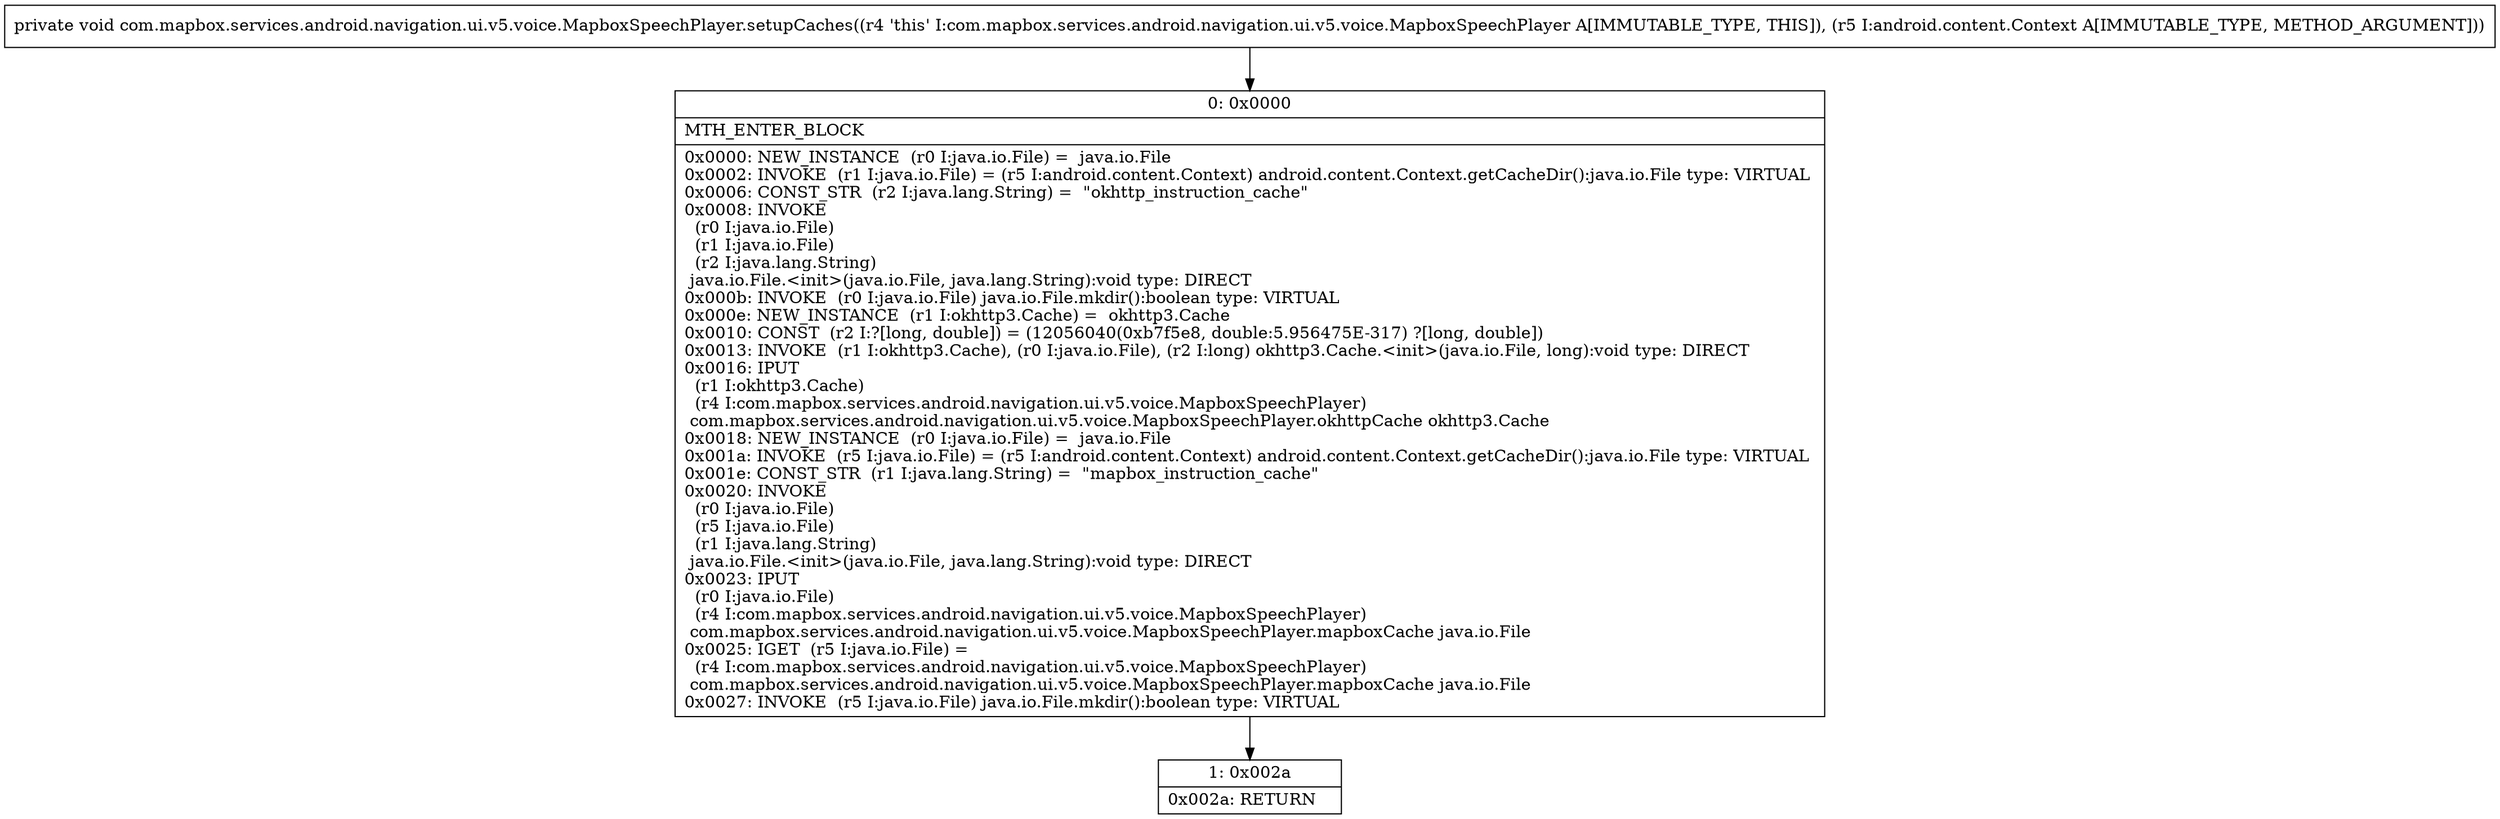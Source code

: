 digraph "CFG forcom.mapbox.services.android.navigation.ui.v5.voice.MapboxSpeechPlayer.setupCaches(Landroid\/content\/Context;)V" {
Node_0 [shape=record,label="{0\:\ 0x0000|MTH_ENTER_BLOCK\l|0x0000: NEW_INSTANCE  (r0 I:java.io.File) =  java.io.File \l0x0002: INVOKE  (r1 I:java.io.File) = (r5 I:android.content.Context) android.content.Context.getCacheDir():java.io.File type: VIRTUAL \l0x0006: CONST_STR  (r2 I:java.lang.String) =  \"okhttp_instruction_cache\" \l0x0008: INVOKE  \l  (r0 I:java.io.File)\l  (r1 I:java.io.File)\l  (r2 I:java.lang.String)\l java.io.File.\<init\>(java.io.File, java.lang.String):void type: DIRECT \l0x000b: INVOKE  (r0 I:java.io.File) java.io.File.mkdir():boolean type: VIRTUAL \l0x000e: NEW_INSTANCE  (r1 I:okhttp3.Cache) =  okhttp3.Cache \l0x0010: CONST  (r2 I:?[long, double]) = (12056040(0xb7f5e8, double:5.956475E\-317) ?[long, double]) \l0x0013: INVOKE  (r1 I:okhttp3.Cache), (r0 I:java.io.File), (r2 I:long) okhttp3.Cache.\<init\>(java.io.File, long):void type: DIRECT \l0x0016: IPUT  \l  (r1 I:okhttp3.Cache)\l  (r4 I:com.mapbox.services.android.navigation.ui.v5.voice.MapboxSpeechPlayer)\l com.mapbox.services.android.navigation.ui.v5.voice.MapboxSpeechPlayer.okhttpCache okhttp3.Cache \l0x0018: NEW_INSTANCE  (r0 I:java.io.File) =  java.io.File \l0x001a: INVOKE  (r5 I:java.io.File) = (r5 I:android.content.Context) android.content.Context.getCacheDir():java.io.File type: VIRTUAL \l0x001e: CONST_STR  (r1 I:java.lang.String) =  \"mapbox_instruction_cache\" \l0x0020: INVOKE  \l  (r0 I:java.io.File)\l  (r5 I:java.io.File)\l  (r1 I:java.lang.String)\l java.io.File.\<init\>(java.io.File, java.lang.String):void type: DIRECT \l0x0023: IPUT  \l  (r0 I:java.io.File)\l  (r4 I:com.mapbox.services.android.navigation.ui.v5.voice.MapboxSpeechPlayer)\l com.mapbox.services.android.navigation.ui.v5.voice.MapboxSpeechPlayer.mapboxCache java.io.File \l0x0025: IGET  (r5 I:java.io.File) = \l  (r4 I:com.mapbox.services.android.navigation.ui.v5.voice.MapboxSpeechPlayer)\l com.mapbox.services.android.navigation.ui.v5.voice.MapboxSpeechPlayer.mapboxCache java.io.File \l0x0027: INVOKE  (r5 I:java.io.File) java.io.File.mkdir():boolean type: VIRTUAL \l}"];
Node_1 [shape=record,label="{1\:\ 0x002a|0x002a: RETURN   \l}"];
MethodNode[shape=record,label="{private void com.mapbox.services.android.navigation.ui.v5.voice.MapboxSpeechPlayer.setupCaches((r4 'this' I:com.mapbox.services.android.navigation.ui.v5.voice.MapboxSpeechPlayer A[IMMUTABLE_TYPE, THIS]), (r5 I:android.content.Context A[IMMUTABLE_TYPE, METHOD_ARGUMENT])) }"];
MethodNode -> Node_0;
Node_0 -> Node_1;
}

